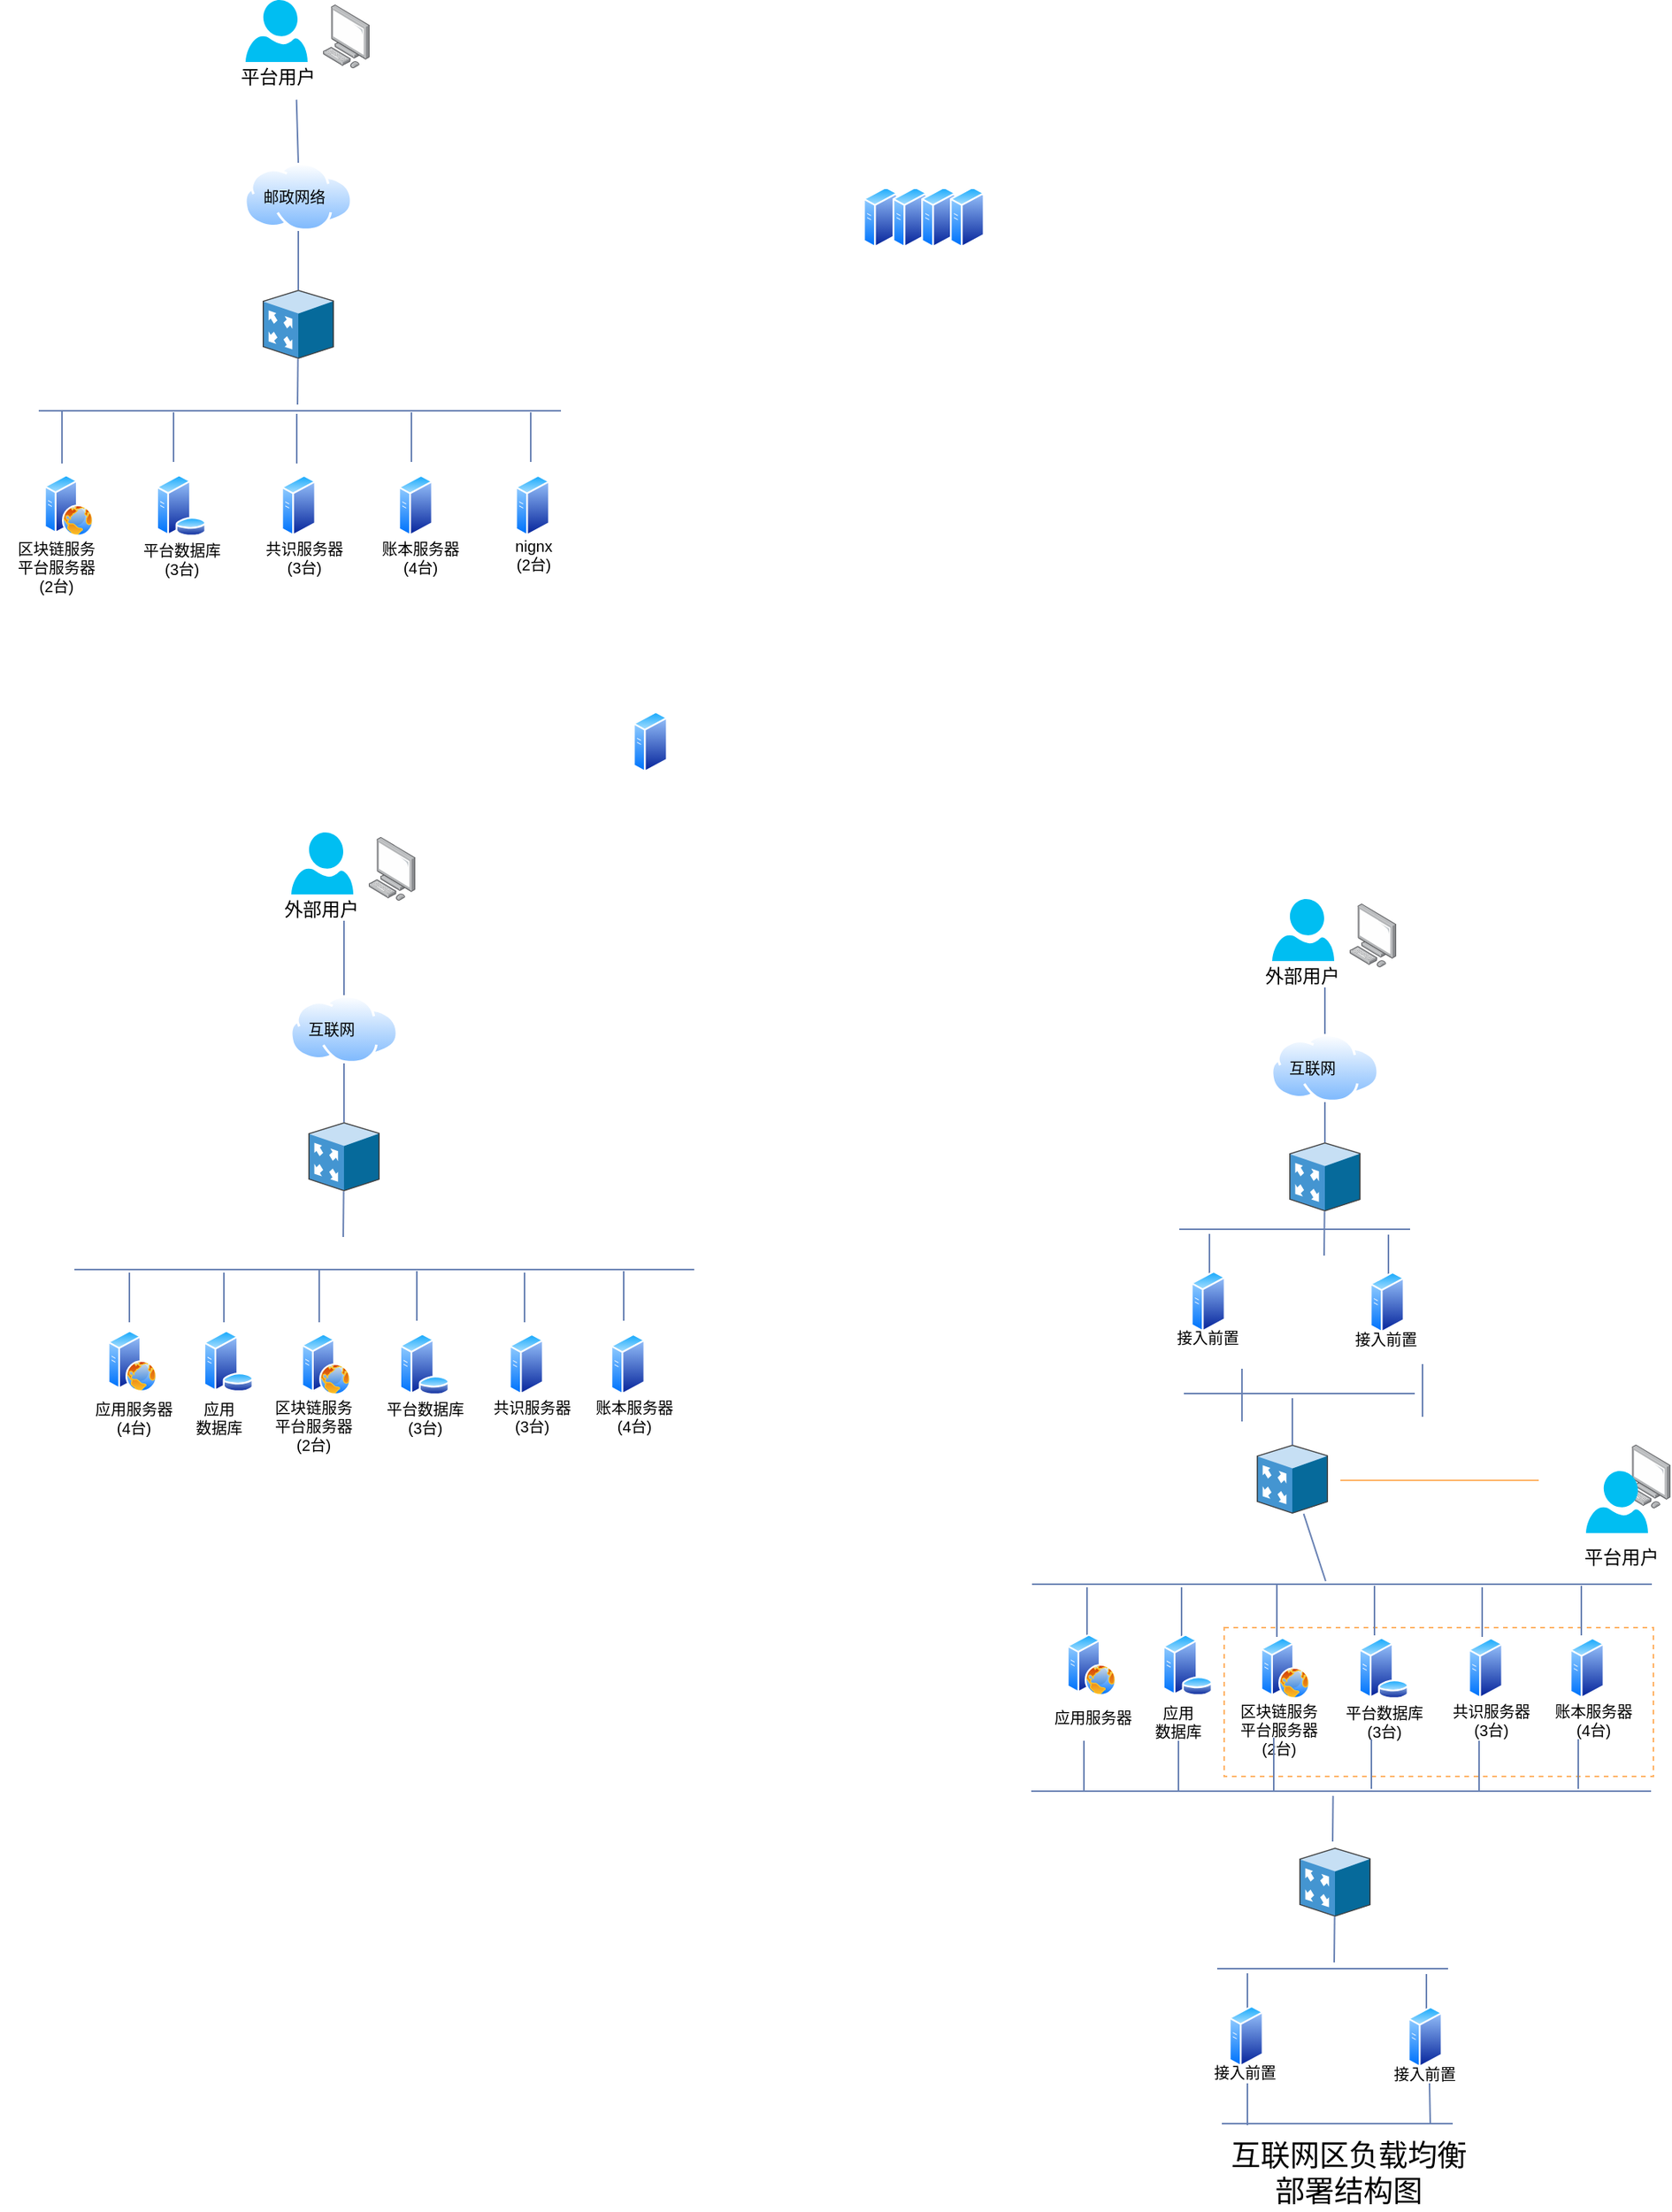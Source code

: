 <mxfile version="11.3.0" type="github" pages="1"><diagram id="IZBP0mqrMQUnNwASLiVP" name="Page-1"><mxGraphModel dx="1331" dy="839" grid="0" gridSize="10" guides="1" tooltips="1" connect="1" arrows="1" fold="1" page="1" pageScale="1" pageWidth="3300" pageHeight="4681" math="0" shadow="0"><root><mxCell id="0"/><mxCell id="1" parent="0"/><mxCell id="fcVF6qdcsWGndgXev6tU-170" value="" style="rounded=0;whiteSpace=wrap;html=1;fontSize=10;align=center;dashed=1;fillColor=none;strokeColor=#FFB366;" vertex="1" parent="1"><mxGeometry x="985" y="1192" width="277" height="96" as="geometry"/></mxCell><mxCell id="PbEsGSLYui9MZoXAhePl-2" value="" style="group" parent="1" vertex="1" connectable="0"><mxGeometry x="343.5" y="142" width="60" height="40" as="geometry"/></mxCell><mxCell id="PbEsGSLYui9MZoXAhePl-3" value="" style="verticalLabelPosition=bottom;html=1;verticalAlign=top;align=center;strokeColor=none;fillColor=#00BEF2;shape=mxgraph.azure.user;" parent="PbEsGSLYui9MZoXAhePl-2" vertex="1"><mxGeometry x="10" width="40" height="40" as="geometry"/></mxCell><mxCell id="PbEsGSLYui9MZoXAhePl-4" value="平台用户" style="text;html=1;resizable=0;points=[];autosize=1;align=center;verticalAlign=top;spacingTop=-4;fontSize=12;" parent="PbEsGSLYui9MZoXAhePl-2" vertex="1"><mxGeometry y="40" width="60" height="20" as="geometry"/></mxCell><mxCell id="PbEsGSLYui9MZoXAhePl-5" value="" style="points=[];aspect=fixed;html=1;align=center;shadow=0;dashed=0;image;image=img/lib/allied_telesis/computer_and_terminals/Personal_Computer.svg;strokeColor=#6881B3;fillColor=#99CCFF;fontSize=12;" parent="1" vertex="1"><mxGeometry x="403.5" y="145" width="30" height="41" as="geometry"/></mxCell><mxCell id="PbEsGSLYui9MZoXAhePl-8" value="" style="group" parent="1" vertex="1" connectable="0"><mxGeometry x="352" y="247" width="71" height="44" as="geometry"/></mxCell><mxCell id="PbEsGSLYui9MZoXAhePl-6" value="" style="aspect=fixed;perimeter=ellipsePerimeter;html=1;align=center;shadow=0;dashed=0;spacingTop=3;image;image=img/lib/active_directory/internet_cloud.svg;strokeColor=#6881B3;strokeWidth=1;fillColor=#99CCFF;fontSize=10;" parent="PbEsGSLYui9MZoXAhePl-8" vertex="1"><mxGeometry width="71" height="44" as="geometry"/></mxCell><mxCell id="PbEsGSLYui9MZoXAhePl-7" value="邮政网络" style="text;html=1;resizable=0;points=[];autosize=1;align=left;verticalAlign=top;spacingTop=-4;fontSize=10;" parent="PbEsGSLYui9MZoXAhePl-8" vertex="1"><mxGeometry x="10.5" y="14" width="50" height="12" as="geometry"/></mxCell><mxCell id="PbEsGSLYui9MZoXAhePl-9" value="" style="endArrow=none;html=1;strokeColor=#6881B3;strokeWidth=1;fontSize=10;entryX=0.714;entryY=1.215;entryDx=0;entryDy=0;entryPerimeter=0;exitX=0.5;exitY=0;exitDx=0;exitDy=0;" parent="1" source="PbEsGSLYui9MZoXAhePl-6" target="PbEsGSLYui9MZoXAhePl-4" edge="1"><mxGeometry width="50" height="50" relative="1" as="geometry"><mxPoint x="285" y="272" as="sourcePoint"/><mxPoint x="335" y="222" as="targetPoint"/></mxGeometry></mxCell><mxCell id="fcVF6qdcsWGndgXev6tU-1" value="" style="shadow=0;dashed=0;html=1;labelPosition=center;verticalLabelPosition=bottom;verticalAlign=top;align=center;outlineConnect=0;shape=mxgraph.veeam.3d.proxy_appliance;direction=east;" vertex="1" parent="1"><mxGeometry x="364.5" y="329" width="46" height="44.562" as="geometry"/></mxCell><mxCell id="fcVF6qdcsWGndgXev6tU-2" value="" style="endArrow=none;html=1;strokeColor=#6881B3;entryX=0.5;entryY=1;entryDx=0;entryDy=0;" edge="1" parent="1" source="fcVF6qdcsWGndgXev6tU-1" target="PbEsGSLYui9MZoXAhePl-6"><mxGeometry width="50" height="50" relative="1" as="geometry"><mxPoint x="239" y="404" as="sourcePoint"/><mxPoint x="289" y="354" as="targetPoint"/></mxGeometry></mxCell><mxCell id="fcVF6qdcsWGndgXev6tU-3" value="" style="endArrow=none;html=1;strokeColor=#6881B3;" edge="1" parent="1" target="fcVF6qdcsWGndgXev6tU-1"><mxGeometry width="50" height="50" relative="1" as="geometry"><mxPoint x="387" y="403" as="sourcePoint"/><mxPoint x="422" y="504" as="targetPoint"/></mxGeometry></mxCell><mxCell id="fcVF6qdcsWGndgXev6tU-4" value="" style="endArrow=none;html=1;strokeColor=#6881B3;" edge="1" parent="1"><mxGeometry width="50" height="50" relative="1" as="geometry"><mxPoint x="220" y="407" as="sourcePoint"/><mxPoint x="557" y="407" as="targetPoint"/></mxGeometry></mxCell><mxCell id="fcVF6qdcsWGndgXev6tU-8" value="区块链服务&lt;br style=&quot;font-size: 10px;&quot;&gt;平台服务器&lt;br style=&quot;font-size: 10px;&quot;&gt;(2台)" style="text;html=1;resizable=0;points=[];autosize=1;align=center;verticalAlign=top;spacingTop=-4;fontSize=10;" vertex="1" parent="1"><mxGeometry x="195.5" y="488" width="70" height="30" as="geometry"/></mxCell><mxCell id="fcVF6qdcsWGndgXev6tU-9" value="" style="aspect=fixed;perimeter=ellipsePerimeter;html=1;align=center;shadow=0;dashed=0;spacingTop=3;image;image=img/lib/active_directory/database_server.svg;strokeColor=#6881B3;strokeWidth=1;fillColor=#99CCFF;fontSize=8;" vertex="1" parent="1"><mxGeometry x="295.5" y="448" width="32.8" height="40" as="geometry"/></mxCell><mxCell id="fcVF6qdcsWGndgXev6tU-11" value="平台数据库&lt;br style=&quot;font-size: 10px;&quot;&gt;(3台)" style="text;html=1;resizable=0;points=[];autosize=1;align=center;verticalAlign=top;spacingTop=-4;fontSize=10;" vertex="1" parent="1"><mxGeometry x="281.5" y="489" width="60" height="20" as="geometry"/></mxCell><mxCell id="fcVF6qdcsWGndgXev6tU-17" value="" style="endArrow=none;html=1;strokeColor=#6881B3;" edge="1" parent="1"><mxGeometry width="50" height="50" relative="1" as="geometry"><mxPoint x="235" y="441" as="sourcePoint"/><mxPoint x="235" y="407" as="targetPoint"/></mxGeometry></mxCell><mxCell id="fcVF6qdcsWGndgXev6tU-18" value="" style="endArrow=none;html=1;strokeColor=#6881B3;" edge="1" parent="1"><mxGeometry width="50" height="50" relative="1" as="geometry"><mxPoint x="307" y="440" as="sourcePoint"/><mxPoint x="307" y="408" as="targetPoint"/></mxGeometry></mxCell><mxCell id="fcVF6qdcsWGndgXev6tU-28" value="共识服务器&lt;br style=&quot;font-size: 10px;&quot;&gt;(3台)" style="text;html=1;resizable=0;points=[];autosize=1;align=center;verticalAlign=top;spacingTop=-4;fontSize=10;" vertex="1" parent="1"><mxGeometry x="361" y="488" width="60" height="20" as="geometry"/></mxCell><mxCell id="fcVF6qdcsWGndgXev6tU-29" value="" style="aspect=fixed;perimeter=ellipsePerimeter;html=1;align=center;shadow=0;dashed=0;spacingTop=3;image;image=img/lib/active_directory/generic_server.svg;strokeColor=#6881B3;strokeWidth=1;fillColor=#99CCFF;fontSize=8;" vertex="1" parent="1"><mxGeometry x="376.5" y="448" width="22.4" height="40" as="geometry"/></mxCell><mxCell id="fcVF6qdcsWGndgXev6tU-30" value="" style="aspect=fixed;perimeter=ellipsePerimeter;html=1;align=center;shadow=0;dashed=0;spacingTop=3;image;image=img/lib/active_directory/generic_server.svg;strokeColor=#6881B3;strokeWidth=1;fillColor=#99CCFF;fontSize=8;" vertex="1" parent="1"><mxGeometry x="452" y="448" width="22.4" height="40" as="geometry"/></mxCell><mxCell id="fcVF6qdcsWGndgXev6tU-31" value="" style="aspect=fixed;perimeter=ellipsePerimeter;html=1;align=center;shadow=0;dashed=0;spacingTop=3;image;image=img/lib/active_directory/generic_server.svg;strokeColor=#6881B3;strokeWidth=1;fillColor=#99CCFF;fontSize=8;" vertex="1" parent="1"><mxGeometry x="527.5" y="448" width="22.4" height="40" as="geometry"/></mxCell><mxCell id="fcVF6qdcsWGndgXev6tU-32" value="" style="group" vertex="1" connectable="0" parent="1"><mxGeometry x="752" y="262" width="78.4" height="40" as="geometry"/></mxCell><mxCell id="fcVF6qdcsWGndgXev6tU-33" value="" style="aspect=fixed;perimeter=ellipsePerimeter;html=1;align=center;shadow=0;dashed=0;spacingTop=3;image;image=img/lib/active_directory/generic_server.svg;strokeColor=#6881B3;strokeWidth=1;fillColor=#99CCFF;fontSize=8;" vertex="1" parent="fcVF6qdcsWGndgXev6tU-32"><mxGeometry width="22.4" height="40" as="geometry"/></mxCell><mxCell id="fcVF6qdcsWGndgXev6tU-34" value="" style="aspect=fixed;perimeter=ellipsePerimeter;html=1;align=center;shadow=0;dashed=0;spacingTop=3;image;image=img/lib/active_directory/generic_server.svg;strokeColor=#6881B3;strokeWidth=1;fillColor=#99CCFF;fontSize=8;" vertex="1" parent="fcVF6qdcsWGndgXev6tU-32"><mxGeometry x="19" width="22.4" height="40" as="geometry"/></mxCell><mxCell id="fcVF6qdcsWGndgXev6tU-35" value="" style="aspect=fixed;perimeter=ellipsePerimeter;html=1;align=center;shadow=0;dashed=0;spacingTop=3;image;image=img/lib/active_directory/generic_server.svg;strokeColor=#6881B3;strokeWidth=1;fillColor=#99CCFF;fontSize=8;" vertex="1" parent="fcVF6qdcsWGndgXev6tU-32"><mxGeometry x="37.5" width="22.4" height="40" as="geometry"/></mxCell><mxCell id="fcVF6qdcsWGndgXev6tU-36" value="" style="aspect=fixed;perimeter=ellipsePerimeter;html=1;align=center;shadow=0;dashed=0;spacingTop=3;image;image=img/lib/active_directory/generic_server.svg;strokeColor=#6881B3;strokeWidth=1;fillColor=#99CCFF;fontSize=8;" vertex="1" parent="fcVF6qdcsWGndgXev6tU-32"><mxGeometry x="56" width="22.4" height="40" as="geometry"/></mxCell><mxCell id="fcVF6qdcsWGndgXev6tU-37" value="账本服务器&lt;br style=&quot;font-size: 10px;&quot;&gt;(4台)" style="text;html=1;resizable=0;points=[];autosize=1;align=center;verticalAlign=top;spacingTop=-4;fontSize=10;" vertex="1" parent="1"><mxGeometry x="436" y="488" width="60" height="20" as="geometry"/></mxCell><mxCell id="fcVF6qdcsWGndgXev6tU-41" value="nignx&lt;br style=&quot;font-size: 10px;&quot;&gt;(2台)" style="text;html=1;resizable=0;points=[];autosize=1;align=center;verticalAlign=top;spacingTop=-4;fontSize=10;" vertex="1" parent="1"><mxGeometry x="523.5" y="486" width="30" height="20" as="geometry"/></mxCell><mxCell id="fcVF6qdcsWGndgXev6tU-42" value="" style="endArrow=none;html=1;strokeColor=#6881B3;" edge="1" parent="1"><mxGeometry width="50" height="50" relative="1" as="geometry"><mxPoint x="386.5" y="441" as="sourcePoint"/><mxPoint x="386.5" y="409" as="targetPoint"/></mxGeometry></mxCell><mxCell id="fcVF6qdcsWGndgXev6tU-14" value="" style="aspect=fixed;perimeter=ellipsePerimeter;html=1;align=center;shadow=0;dashed=0;spacingTop=3;image;image=img/lib/active_directory/database_server.svg;strokeColor=#6881B3;strokeWidth=1;fillColor=#99CCFF;fontSize=8;" vertex="1" parent="1"><mxGeometry x="295.5" y="448" width="32.8" height="40" as="geometry"/></mxCell><mxCell id="fcVF6qdcsWGndgXev6tU-6" value="" style="aspect=fixed;perimeter=ellipsePerimeter;html=1;align=center;shadow=0;dashed=0;spacingTop=3;image;image=img/lib/active_directory/web_server.svg;strokeColor=#6881B3;strokeWidth=1;fillColor=#99CCFF;fontSize=12;" vertex="1" parent="1"><mxGeometry x="223.5" y="448" width="32" height="40" as="geometry"/></mxCell><mxCell id="fcVF6qdcsWGndgXev6tU-45" value="" style="endArrow=none;html=1;strokeColor=#6881B3;" edge="1" parent="1"><mxGeometry width="50" height="50" relative="1" as="geometry"><mxPoint x="460.5" y="440" as="sourcePoint"/><mxPoint x="460.5" y="408" as="targetPoint"/></mxGeometry></mxCell><mxCell id="fcVF6qdcsWGndgXev6tU-47" value="" style="endArrow=none;html=1;strokeColor=#6881B3;" edge="1" parent="1"><mxGeometry width="50" height="50" relative="1" as="geometry"><mxPoint x="537.5" y="440" as="sourcePoint"/><mxPoint x="537.5" y="408" as="targetPoint"/></mxGeometry></mxCell><mxCell id="fcVF6qdcsWGndgXev6tU-48" value="" style="group" vertex="1" connectable="0" parent="1"><mxGeometry x="373" y="679" width="60" height="54" as="geometry"/></mxCell><mxCell id="fcVF6qdcsWGndgXev6tU-49" value="" style="verticalLabelPosition=bottom;html=1;verticalAlign=top;align=center;strokeColor=none;fillColor=#00BEF2;shape=mxgraph.azure.user;" vertex="1" parent="fcVF6qdcsWGndgXev6tU-48"><mxGeometry x="10" width="40" height="40" as="geometry"/></mxCell><mxCell id="fcVF6qdcsWGndgXev6tU-50" value="外部用户" style="text;html=1;resizable=0;points=[];autosize=1;align=center;verticalAlign=top;spacingTop=-4;fontSize=12;" vertex="1" parent="fcVF6qdcsWGndgXev6tU-48"><mxGeometry y="40" width="58" height="14" as="geometry"/></mxCell><mxCell id="fcVF6qdcsWGndgXev6tU-51" value="" style="points=[];aspect=fixed;html=1;align=center;shadow=0;dashed=0;image;image=img/lib/allied_telesis/computer_and_terminals/Personal_Computer.svg;strokeColor=#6881B3;fillColor=#99CCFF;fontSize=12;" vertex="1" parent="1"><mxGeometry x="433" y="682" width="30" height="41" as="geometry"/></mxCell><mxCell id="fcVF6qdcsWGndgXev6tU-52" value="" style="group" vertex="1" connectable="0" parent="1"><mxGeometry x="381.5" y="784" width="71" height="44" as="geometry"/></mxCell><mxCell id="fcVF6qdcsWGndgXev6tU-53" value="" style="aspect=fixed;perimeter=ellipsePerimeter;html=1;align=center;shadow=0;dashed=0;spacingTop=3;image;image=img/lib/active_directory/internet_cloud.svg;strokeColor=#6881B3;strokeWidth=1;fillColor=#99CCFF;fontSize=10;" vertex="1" parent="fcVF6qdcsWGndgXev6tU-52"><mxGeometry width="71" height="44" as="geometry"/></mxCell><mxCell id="fcVF6qdcsWGndgXev6tU-54" value="互联网" style="text;html=1;resizable=0;points=[];autosize=1;align=left;verticalAlign=top;spacingTop=-4;fontSize=10;" vertex="1" parent="fcVF6qdcsWGndgXev6tU-52"><mxGeometry x="10.5" y="14" width="46" height="12" as="geometry"/></mxCell><mxCell id="fcVF6qdcsWGndgXev6tU-55" value="" style="endArrow=none;html=1;strokeColor=#6881B3;strokeWidth=1;fontSize=10;exitX=0.5;exitY=0;exitDx=0;exitDy=0;" edge="1" source="fcVF6qdcsWGndgXev6tU-53" parent="1"><mxGeometry width="50" height="50" relative="1" as="geometry"><mxPoint x="314.5" y="809" as="sourcePoint"/><mxPoint x="417" y="736" as="targetPoint"/></mxGeometry></mxCell><mxCell id="fcVF6qdcsWGndgXev6tU-56" value="" style="shadow=0;dashed=0;html=1;labelPosition=center;verticalLabelPosition=bottom;verticalAlign=top;align=center;outlineConnect=0;shape=mxgraph.veeam.3d.proxy_appliance;direction=east;" vertex="1" parent="1"><mxGeometry x="394" y="866" width="46" height="44.562" as="geometry"/></mxCell><mxCell id="fcVF6qdcsWGndgXev6tU-57" value="" style="endArrow=none;html=1;strokeColor=#6881B3;entryX=0.5;entryY=1;entryDx=0;entryDy=0;" edge="1" source="fcVF6qdcsWGndgXev6tU-56" target="fcVF6qdcsWGndgXev6tU-53" parent="1"><mxGeometry width="50" height="50" relative="1" as="geometry"><mxPoint x="268.5" y="941" as="sourcePoint"/><mxPoint x="318.5" y="891" as="targetPoint"/></mxGeometry></mxCell><mxCell id="fcVF6qdcsWGndgXev6tU-58" value="" style="endArrow=none;html=1;strokeColor=#6881B3;" edge="1" target="fcVF6qdcsWGndgXev6tU-56" parent="1"><mxGeometry width="50" height="50" relative="1" as="geometry"><mxPoint x="416.5" y="940" as="sourcePoint"/><mxPoint x="451.5" y="1041" as="targetPoint"/></mxGeometry></mxCell><mxCell id="fcVF6qdcsWGndgXev6tU-59" value="" style="endArrow=none;html=1;strokeColor=#6881B3;" edge="1" parent="1"><mxGeometry width="50" height="50" relative="1" as="geometry"><mxPoint x="243" y="961" as="sourcePoint"/><mxPoint x="643" y="961" as="targetPoint"/></mxGeometry></mxCell><mxCell id="fcVF6qdcsWGndgXev6tU-60" value="区块链服务&lt;br style=&quot;font-size: 10px;&quot;&gt;平台服务器&lt;br style=&quot;font-size: 10px;&quot;&gt;(2台)" style="text;html=1;resizable=0;points=[];autosize=1;align=center;verticalAlign=top;spacingTop=-4;fontSize=10;" vertex="1" parent="1"><mxGeometry x="361.5" y="1042" width="70" height="30" as="geometry"/></mxCell><mxCell id="fcVF6qdcsWGndgXev6tU-61" value="" style="aspect=fixed;perimeter=ellipsePerimeter;html=1;align=center;shadow=0;dashed=0;spacingTop=3;image;image=img/lib/active_directory/database_server.svg;strokeColor=#6881B3;strokeWidth=1;fillColor=#99CCFF;fontSize=8;" vertex="1" parent="1"><mxGeometry x="452.5" y="1002" width="32.8" height="40" as="geometry"/></mxCell><mxCell id="fcVF6qdcsWGndgXev6tU-62" value="平台数据库&lt;br style=&quot;font-size: 10px;&quot;&gt;(3台)" style="text;html=1;resizable=0;points=[];autosize=1;align=center;verticalAlign=top;spacingTop=-4;fontSize=10;" vertex="1" parent="1"><mxGeometry x="438.5" y="1043" width="60" height="20" as="geometry"/></mxCell><mxCell id="fcVF6qdcsWGndgXev6tU-63" value="" style="endArrow=none;html=1;strokeColor=#6881B3;" edge="1" parent="1"><mxGeometry width="50" height="50" relative="1" as="geometry"><mxPoint x="401" y="995" as="sourcePoint"/><mxPoint x="401" y="961" as="targetPoint"/></mxGeometry></mxCell><mxCell id="fcVF6qdcsWGndgXev6tU-64" value="" style="endArrow=none;html=1;strokeColor=#6881B3;" edge="1" parent="1"><mxGeometry width="50" height="50" relative="1" as="geometry"><mxPoint x="464" y="994" as="sourcePoint"/><mxPoint x="464" y="962" as="targetPoint"/></mxGeometry></mxCell><mxCell id="fcVF6qdcsWGndgXev6tU-65" value="共识服务器&lt;br style=&quot;font-size: 10px;&quot;&gt;(3台)" style="text;html=1;resizable=0;points=[];autosize=1;align=center;verticalAlign=top;spacingTop=-4;fontSize=10;" vertex="1" parent="1"><mxGeometry x="508" y="1042" width="60" height="20" as="geometry"/></mxCell><mxCell id="fcVF6qdcsWGndgXev6tU-66" value="" style="aspect=fixed;perimeter=ellipsePerimeter;html=1;align=center;shadow=0;dashed=0;spacingTop=3;image;image=img/lib/active_directory/generic_server.svg;strokeColor=#6881B3;strokeWidth=1;fillColor=#99CCFF;fontSize=8;" vertex="1" parent="1"><mxGeometry x="523.5" y="1002" width="22.4" height="40" as="geometry"/></mxCell><mxCell id="fcVF6qdcsWGndgXev6tU-67" value="" style="aspect=fixed;perimeter=ellipsePerimeter;html=1;align=center;shadow=0;dashed=0;spacingTop=3;image;image=img/lib/active_directory/generic_server.svg;strokeColor=#6881B3;strokeWidth=1;fillColor=#99CCFF;fontSize=8;" vertex="1" parent="1"><mxGeometry x="589" y="1002" width="22.4" height="40" as="geometry"/></mxCell><mxCell id="fcVF6qdcsWGndgXev6tU-69" value="账本服务器&lt;br style=&quot;font-size: 10px;&quot;&gt;(4台)" style="text;html=1;resizable=0;points=[];autosize=1;align=center;verticalAlign=top;spacingTop=-4;fontSize=10;" vertex="1" parent="1"><mxGeometry x="574" y="1042" width="60" height="20" as="geometry"/></mxCell><mxCell id="fcVF6qdcsWGndgXev6tU-71" value="" style="endArrow=none;html=1;strokeColor=#6881B3;" edge="1" parent="1"><mxGeometry width="50" height="50" relative="1" as="geometry"><mxPoint x="533.5" y="995" as="sourcePoint"/><mxPoint x="533.5" y="963" as="targetPoint"/></mxGeometry></mxCell><mxCell id="fcVF6qdcsWGndgXev6tU-72" value="" style="aspect=fixed;perimeter=ellipsePerimeter;html=1;align=center;shadow=0;dashed=0;spacingTop=3;image;image=img/lib/active_directory/database_server.svg;strokeColor=#6881B3;strokeWidth=1;fillColor=#99CCFF;fontSize=8;" vertex="1" parent="1"><mxGeometry x="452.5" y="1002" width="32.8" height="40" as="geometry"/></mxCell><mxCell id="fcVF6qdcsWGndgXev6tU-73" value="" style="aspect=fixed;perimeter=ellipsePerimeter;html=1;align=center;shadow=0;dashed=0;spacingTop=3;image;image=img/lib/active_directory/web_server.svg;strokeColor=#6881B3;strokeWidth=1;fillColor=#99CCFF;fontSize=12;" vertex="1" parent="1"><mxGeometry x="389.5" y="1002" width="32" height="40" as="geometry"/></mxCell><mxCell id="fcVF6qdcsWGndgXev6tU-74" value="" style="endArrow=none;html=1;strokeColor=#6881B3;" edge="1" parent="1"><mxGeometry width="50" height="50" relative="1" as="geometry"><mxPoint x="597.5" y="994" as="sourcePoint"/><mxPoint x="597.5" y="962" as="targetPoint"/></mxGeometry></mxCell><mxCell id="fcVF6qdcsWGndgXev6tU-39" value="" style="aspect=fixed;perimeter=ellipsePerimeter;html=1;align=center;shadow=0;dashed=0;spacingTop=3;image;image=img/lib/active_directory/generic_server.svg;strokeColor=#6881B3;strokeWidth=1;fillColor=#99CCFF;fontSize=8;" vertex="1" parent="1"><mxGeometry x="603.5" y="600.5" width="22.4" height="40" as="geometry"/></mxCell><mxCell id="fcVF6qdcsWGndgXev6tU-92" value="应用服务器&lt;br style=&quot;font-size: 10px&quot;&gt;(4台)" style="text;html=1;resizable=0;points=[];autosize=1;align=center;verticalAlign=top;spacingTop=-4;fontSize=10;" vertex="1" parent="1"><mxGeometry x="245.5" y="1043" width="70" height="24" as="geometry"/></mxCell><mxCell id="fcVF6qdcsWGndgXev6tU-93" value="应用&lt;br&gt;数据库" style="text;html=1;resizable=0;points=[];autosize=1;align=center;verticalAlign=top;spacingTop=-4;fontSize=10;" vertex="1" parent="1"><mxGeometry x="313" y="1043" width="46" height="24" as="geometry"/></mxCell><mxCell id="fcVF6qdcsWGndgXev6tU-94" value="" style="endArrow=none;html=1;strokeColor=#6881B3;" edge="1" parent="1"><mxGeometry width="50" height="50" relative="1" as="geometry"><mxPoint x="278.5" y="995.0" as="sourcePoint"/><mxPoint x="278.5" y="963" as="targetPoint"/></mxGeometry></mxCell><mxCell id="fcVF6qdcsWGndgXev6tU-95" value="" style="endArrow=none;html=1;strokeColor=#6881B3;" edge="1" parent="1"><mxGeometry width="50" height="50" relative="1" as="geometry"><mxPoint x="339.5" y="995.0" as="sourcePoint"/><mxPoint x="339.5" y="963" as="targetPoint"/></mxGeometry></mxCell><mxCell id="fcVF6qdcsWGndgXev6tU-96" value="" style="aspect=fixed;perimeter=ellipsePerimeter;html=1;align=center;shadow=0;dashed=0;spacingTop=3;image;image=img/lib/active_directory/web_server.svg;strokeColor=#6881B3;strokeWidth=1;fillColor=#99CCFF;fontSize=12;" vertex="1" parent="1"><mxGeometry x="264.5" y="1000" width="32" height="40" as="geometry"/></mxCell><mxCell id="fcVF6qdcsWGndgXev6tU-97" value="" style="aspect=fixed;perimeter=ellipsePerimeter;html=1;align=center;shadow=0;dashed=0;spacingTop=3;image;image=img/lib/active_directory/database_server.svg;strokeColor=#6881B3;strokeWidth=1;fillColor=#99CCFF;fontSize=8;" vertex="1" parent="1"><mxGeometry x="326" y="1000" width="32.8" height="40" as="geometry"/></mxCell><mxCell id="fcVF6qdcsWGndgXev6tU-98" value="" style="group" vertex="1" connectable="0" parent="1"><mxGeometry x="1006" y="722" width="60" height="54" as="geometry"/></mxCell><mxCell id="fcVF6qdcsWGndgXev6tU-99" value="" style="verticalLabelPosition=bottom;html=1;verticalAlign=top;align=center;strokeColor=none;fillColor=#00BEF2;shape=mxgraph.azure.user;" vertex="1" parent="fcVF6qdcsWGndgXev6tU-98"><mxGeometry x="10" width="40" height="40" as="geometry"/></mxCell><mxCell id="fcVF6qdcsWGndgXev6tU-100" value="外部用户" style="text;html=1;resizable=0;points=[];autosize=1;align=center;verticalAlign=top;spacingTop=-4;fontSize=12;" vertex="1" parent="fcVF6qdcsWGndgXev6tU-98"><mxGeometry y="40" width="58" height="14" as="geometry"/></mxCell><mxCell id="fcVF6qdcsWGndgXev6tU-101" value="" style="points=[];aspect=fixed;html=1;align=center;shadow=0;dashed=0;image;image=img/lib/allied_telesis/computer_and_terminals/Personal_Computer.svg;strokeColor=#6881B3;fillColor=#99CCFF;fontSize=12;" vertex="1" parent="1"><mxGeometry x="1066" y="725" width="30" height="41" as="geometry"/></mxCell><mxCell id="fcVF6qdcsWGndgXev6tU-102" value="" style="group" vertex="1" connectable="0" parent="1"><mxGeometry x="1014.5" y="809" width="71" height="44" as="geometry"/></mxCell><mxCell id="fcVF6qdcsWGndgXev6tU-103" value="" style="aspect=fixed;perimeter=ellipsePerimeter;html=1;align=center;shadow=0;dashed=0;spacingTop=3;image;image=img/lib/active_directory/internet_cloud.svg;strokeColor=#6881B3;strokeWidth=1;fillColor=#99CCFF;fontSize=10;" vertex="1" parent="fcVF6qdcsWGndgXev6tU-102"><mxGeometry width="71" height="44" as="geometry"/></mxCell><mxCell id="fcVF6qdcsWGndgXev6tU-104" value="互联网" style="text;html=1;resizable=0;points=[];autosize=1;align=left;verticalAlign=top;spacingTop=-4;fontSize=10;" vertex="1" parent="fcVF6qdcsWGndgXev6tU-102"><mxGeometry x="10.5" y="14" width="46" height="12" as="geometry"/></mxCell><mxCell id="fcVF6qdcsWGndgXev6tU-105" value="" style="endArrow=none;html=1;strokeColor=#6881B3;strokeWidth=1;fontSize=10;exitX=0.5;exitY=0;exitDx=0;exitDy=0;" edge="1" parent="1" source="fcVF6qdcsWGndgXev6tU-103"><mxGeometry width="50" height="50" relative="1" as="geometry"><mxPoint x="947.5" y="852" as="sourcePoint"/><mxPoint x="1050" y="779.0" as="targetPoint"/></mxGeometry></mxCell><mxCell id="fcVF6qdcsWGndgXev6tU-106" value="" style="shadow=0;dashed=0;html=1;labelPosition=center;verticalLabelPosition=bottom;verticalAlign=top;align=center;outlineConnect=0;shape=mxgraph.veeam.3d.proxy_appliance;direction=east;" vertex="1" parent="1"><mxGeometry x="1027" y="879" width="46" height="44.562" as="geometry"/></mxCell><mxCell id="fcVF6qdcsWGndgXev6tU-107" value="" style="endArrow=none;html=1;strokeColor=#6881B3;entryX=0.5;entryY=1;entryDx=0;entryDy=0;" edge="1" parent="1" source="fcVF6qdcsWGndgXev6tU-106" target="fcVF6qdcsWGndgXev6tU-103"><mxGeometry width="50" height="50" relative="1" as="geometry"><mxPoint x="901.5" y="966" as="sourcePoint"/><mxPoint x="951.5" y="916" as="targetPoint"/></mxGeometry></mxCell><mxCell id="fcVF6qdcsWGndgXev6tU-108" value="" style="endArrow=none;html=1;strokeColor=#6881B3;" edge="1" parent="1" target="fcVF6qdcsWGndgXev6tU-106"><mxGeometry width="50" height="50" relative="1" as="geometry"><mxPoint x="1049.5" y="952" as="sourcePoint"/><mxPoint x="1084.5" y="1053" as="targetPoint"/></mxGeometry></mxCell><mxCell id="fcVF6qdcsWGndgXev6tU-109" value="" style="endArrow=none;html=1;strokeColor=#6881B3;" edge="1" parent="1"><mxGeometry width="50" height="50" relative="1" as="geometry"><mxPoint x="861" y="1164.0" as="sourcePoint"/><mxPoint x="1261.0" y="1164.0" as="targetPoint"/></mxGeometry></mxCell><mxCell id="fcVF6qdcsWGndgXev6tU-110" value="区块链服务&lt;br style=&quot;font-size: 10px;&quot;&gt;平台服务器&lt;br style=&quot;font-size: 10px;&quot;&gt;(2台)" style="text;html=1;resizable=0;points=[];autosize=1;align=center;verticalAlign=top;spacingTop=-4;fontSize=10;" vertex="1" parent="1"><mxGeometry x="984.5" y="1238" width="70" height="30" as="geometry"/></mxCell><mxCell id="fcVF6qdcsWGndgXev6tU-111" value="" style="aspect=fixed;perimeter=ellipsePerimeter;html=1;align=center;shadow=0;dashed=0;spacingTop=3;image;image=img/lib/active_directory/database_server.svg;strokeColor=#6881B3;strokeWidth=1;fillColor=#99CCFF;fontSize=8;" vertex="1" parent="1"><mxGeometry x="1071.5" y="1198" width="32.8" height="40" as="geometry"/></mxCell><mxCell id="fcVF6qdcsWGndgXev6tU-112" value="平台数据库&lt;br style=&quot;font-size: 10px;&quot;&gt;(3台)" style="text;html=1;resizable=0;points=[];autosize=1;align=center;verticalAlign=top;spacingTop=-4;fontSize=10;" vertex="1" parent="1"><mxGeometry x="1057.5" y="1239" width="60" height="20" as="geometry"/></mxCell><mxCell id="fcVF6qdcsWGndgXev6tU-113" value="" style="endArrow=none;html=1;strokeColor=#6881B3;" edge="1" parent="1"><mxGeometry width="50" height="50" relative="1" as="geometry"><mxPoint x="1019" y="1198.0" as="sourcePoint"/><mxPoint x="1019" y="1164.0" as="targetPoint"/></mxGeometry></mxCell><mxCell id="fcVF6qdcsWGndgXev6tU-114" value="" style="endArrow=none;html=1;strokeColor=#6881B3;" edge="1" parent="1"><mxGeometry width="50" height="50" relative="1" as="geometry"><mxPoint x="1082.0" y="1197" as="sourcePoint"/><mxPoint x="1082.0" y="1165" as="targetPoint"/></mxGeometry></mxCell><mxCell id="fcVF6qdcsWGndgXev6tU-115" value="共识服务器&lt;br style=&quot;font-size: 10px;&quot;&gt;(3台)" style="text;html=1;resizable=0;points=[];autosize=1;align=center;verticalAlign=top;spacingTop=-4;fontSize=10;" vertex="1" parent="1"><mxGeometry x="1127" y="1238" width="60" height="20" as="geometry"/></mxCell><mxCell id="fcVF6qdcsWGndgXev6tU-116" value="" style="aspect=fixed;perimeter=ellipsePerimeter;html=1;align=center;shadow=0;dashed=0;spacingTop=3;image;image=img/lib/active_directory/generic_server.svg;strokeColor=#6881B3;strokeWidth=1;fillColor=#99CCFF;fontSize=8;" vertex="1" parent="1"><mxGeometry x="1142.5" y="1198" width="22.4" height="40" as="geometry"/></mxCell><mxCell id="fcVF6qdcsWGndgXev6tU-117" value="" style="aspect=fixed;perimeter=ellipsePerimeter;html=1;align=center;shadow=0;dashed=0;spacingTop=3;image;image=img/lib/active_directory/generic_server.svg;strokeColor=#6881B3;strokeWidth=1;fillColor=#99CCFF;fontSize=8;" vertex="1" parent="1"><mxGeometry x="1208" y="1198" width="22.4" height="40" as="geometry"/></mxCell><mxCell id="fcVF6qdcsWGndgXev6tU-118" value="账本服务器&lt;br style=&quot;font-size: 10px;&quot;&gt;(4台)" style="text;html=1;resizable=0;points=[];autosize=1;align=center;verticalAlign=top;spacingTop=-4;fontSize=10;" vertex="1" parent="1"><mxGeometry x="1193" y="1238" width="60" height="20" as="geometry"/></mxCell><mxCell id="fcVF6qdcsWGndgXev6tU-119" value="" style="endArrow=none;html=1;strokeColor=#6881B3;" edge="1" parent="1"><mxGeometry width="50" height="50" relative="1" as="geometry"><mxPoint x="1151.5" y="1198.0" as="sourcePoint"/><mxPoint x="1151.5" y="1166" as="targetPoint"/></mxGeometry></mxCell><mxCell id="fcVF6qdcsWGndgXev6tU-120" value="" style="aspect=fixed;perimeter=ellipsePerimeter;html=1;align=center;shadow=0;dashed=0;spacingTop=3;image;image=img/lib/active_directory/database_server.svg;strokeColor=#6881B3;strokeWidth=1;fillColor=#99CCFF;fontSize=8;" vertex="1" parent="1"><mxGeometry x="1071.5" y="1198" width="32.8" height="40" as="geometry"/></mxCell><mxCell id="fcVF6qdcsWGndgXev6tU-121" value="" style="aspect=fixed;perimeter=ellipsePerimeter;html=1;align=center;shadow=0;dashed=0;spacingTop=3;image;image=img/lib/active_directory/web_server.svg;strokeColor=#6881B3;strokeWidth=1;fillColor=#99CCFF;fontSize=12;" vertex="1" parent="1"><mxGeometry x="1008.5" y="1198" width="32" height="40" as="geometry"/></mxCell><mxCell id="fcVF6qdcsWGndgXev6tU-122" value="" style="endArrow=none;html=1;strokeColor=#6881B3;" edge="1" parent="1"><mxGeometry width="50" height="50" relative="1" as="geometry"><mxPoint x="1215.5" y="1197" as="sourcePoint"/><mxPoint x="1215.5" y="1165" as="targetPoint"/></mxGeometry></mxCell><mxCell id="fcVF6qdcsWGndgXev6tU-123" value="" style="endArrow=none;html=1;strokeColor=#6881B3;fontSize=10;" edge="1" parent="1"><mxGeometry width="50" height="50" relative="1" as="geometry"><mxPoint x="956" y="935" as="sourcePoint"/><mxPoint x="1105.0" y="935" as="targetPoint"/></mxGeometry></mxCell><mxCell id="fcVF6qdcsWGndgXev6tU-124" value="" style="endArrow=none;html=1;strokeColor=#6881B3;" edge="1" parent="1"><mxGeometry width="50" height="50" relative="1" as="geometry"><mxPoint x="975.5" y="972.0" as="sourcePoint"/><mxPoint x="975.5" y="938" as="targetPoint"/></mxGeometry></mxCell><mxCell id="fcVF6qdcsWGndgXev6tU-125" value="" style="aspect=fixed;perimeter=ellipsePerimeter;html=1;align=center;shadow=0;dashed=0;spacingTop=3;image;image=img/lib/active_directory/generic_server.svg;strokeColor=#6881B3;strokeWidth=1;fillColor=#99CCFF;fontSize=8;" vertex="1" parent="1"><mxGeometry x="963.5" y="961.5" width="22.4" height="40" as="geometry"/></mxCell><mxCell id="fcVF6qdcsWGndgXev6tU-126" value="接入前置" style="text;html=1;resizable=0;points=[];autosize=1;align=center;verticalAlign=top;spacingTop=-4;fontSize=10;" vertex="1" parent="1"><mxGeometry x="944.5" y="997" width="58" height="12" as="geometry"/></mxCell><mxCell id="fcVF6qdcsWGndgXev6tU-127" value="" style="endArrow=none;html=1;strokeColor=#6881B3;" edge="1" parent="1"><mxGeometry width="50" height="50" relative="1" as="geometry"><mxPoint x="1091" y="972.5" as="sourcePoint"/><mxPoint x="1091" y="938.5" as="targetPoint"/></mxGeometry></mxCell><mxCell id="fcVF6qdcsWGndgXev6tU-128" value="" style="aspect=fixed;perimeter=ellipsePerimeter;html=1;align=center;shadow=0;dashed=0;spacingTop=3;image;image=img/lib/active_directory/generic_server.svg;strokeColor=#6881B3;strokeWidth=1;fillColor=#99CCFF;fontSize=8;" vertex="1" parent="1"><mxGeometry x="1079" y="962" width="22.4" height="40" as="geometry"/></mxCell><mxCell id="fcVF6qdcsWGndgXev6tU-129" value="接入前置" style="text;html=1;resizable=0;points=[];autosize=1;align=center;verticalAlign=top;spacingTop=-4;fontSize=10;" vertex="1" parent="1"><mxGeometry x="1060" y="997.5" width="58" height="12" as="geometry"/></mxCell><mxCell id="fcVF6qdcsWGndgXev6tU-130" value="" style="endArrow=none;html=1;strokeColor=#6881B3;" edge="1" parent="1"><mxGeometry width="50" height="50" relative="1" as="geometry"><mxPoint x="996.5" y="1059.0" as="sourcePoint"/><mxPoint x="996.5" y="1025" as="targetPoint"/></mxGeometry></mxCell><mxCell id="fcVF6qdcsWGndgXev6tU-131" value="" style="endArrow=none;html=1;strokeColor=#6881B3;" edge="1" parent="1"><mxGeometry width="50" height="50" relative="1" as="geometry"><mxPoint x="1113" y="1056.0" as="sourcePoint"/><mxPoint x="1113" y="1022.0" as="targetPoint"/></mxGeometry></mxCell><mxCell id="fcVF6qdcsWGndgXev6tU-132" value="" style="endArrow=none;html=1;strokeColor=#6881B3;fontSize=10;" edge="1" parent="1"><mxGeometry width="50" height="50" relative="1" as="geometry"><mxPoint x="959" y="1041.0" as="sourcePoint"/><mxPoint x="1108" y="1041.0" as="targetPoint"/></mxGeometry></mxCell><mxCell id="fcVF6qdcsWGndgXev6tU-133" value="" style="shadow=0;dashed=0;html=1;labelPosition=center;verticalLabelPosition=bottom;verticalAlign=top;align=center;outlineConnect=0;shape=mxgraph.veeam.3d.proxy_appliance;direction=east;" vertex="1" parent="1"><mxGeometry x="1006" y="1074" width="46" height="44.562" as="geometry"/></mxCell><mxCell id="fcVF6qdcsWGndgXev6tU-134" value="" style="endArrow=none;html=1;strokeColor=#6881B3;entryX=0.5;entryY=1;entryDx=0;entryDy=0;" edge="1" parent="1" source="fcVF6qdcsWGndgXev6tU-133"><mxGeometry width="50" height="50" relative="1" as="geometry"><mxPoint x="880.5" y="1157" as="sourcePoint"/><mxPoint x="1029" y="1044.0" as="targetPoint"/></mxGeometry></mxCell><mxCell id="fcVF6qdcsWGndgXev6tU-135" value="" style="endArrow=none;html=1;strokeColor=#6881B3;" edge="1" parent="1" target="fcVF6qdcsWGndgXev6tU-133"><mxGeometry width="50" height="50" relative="1" as="geometry"><mxPoint x="1050.5" y="1162" as="sourcePoint"/><mxPoint x="1070.785" y="1152.562" as="targetPoint"/></mxGeometry></mxCell><mxCell id="fcVF6qdcsWGndgXev6tU-136" value="应用服务器" style="text;html=1;resizable=0;points=[];autosize=1;align=center;verticalAlign=top;spacingTop=-4;fontSize=10;" vertex="1" parent="1"><mxGeometry x="864.5" y="1242" width="70" height="12" as="geometry"/></mxCell><mxCell id="fcVF6qdcsWGndgXev6tU-137" value="应用&lt;br&gt;数据库" style="text;html=1;resizable=0;points=[];autosize=1;align=center;verticalAlign=top;spacingTop=-4;fontSize=10;" vertex="1" parent="1"><mxGeometry x="932" y="1239" width="46" height="24" as="geometry"/></mxCell><mxCell id="fcVF6qdcsWGndgXev6tU-138" value="" style="endArrow=none;html=1;strokeColor=#6881B3;" edge="1" parent="1"><mxGeometry width="50" height="50" relative="1" as="geometry"><mxPoint x="896.5" y="1198.0" as="sourcePoint"/><mxPoint x="896.5" y="1166" as="targetPoint"/></mxGeometry></mxCell><mxCell id="fcVF6qdcsWGndgXev6tU-139" value="" style="endArrow=none;html=1;strokeColor=#6881B3;" edge="1" parent="1"><mxGeometry width="50" height="50" relative="1" as="geometry"><mxPoint x="957.5" y="1198.0" as="sourcePoint"/><mxPoint x="957.5" y="1166" as="targetPoint"/></mxGeometry></mxCell><mxCell id="fcVF6qdcsWGndgXev6tU-140" value="" style="aspect=fixed;perimeter=ellipsePerimeter;html=1;align=center;shadow=0;dashed=0;spacingTop=3;image;image=img/lib/active_directory/web_server.svg;strokeColor=#6881B3;strokeWidth=1;fillColor=#99CCFF;fontSize=12;" vertex="1" parent="1"><mxGeometry x="883.5" y="1196" width="32" height="40" as="geometry"/></mxCell><mxCell id="fcVF6qdcsWGndgXev6tU-141" value="" style="aspect=fixed;perimeter=ellipsePerimeter;html=1;align=center;shadow=0;dashed=0;spacingTop=3;image;image=img/lib/active_directory/database_server.svg;strokeColor=#6881B3;strokeWidth=1;fillColor=#99CCFF;fontSize=8;" vertex="1" parent="1"><mxGeometry x="945" y="1196" width="32.8" height="40" as="geometry"/></mxCell><mxCell id="fcVF6qdcsWGndgXev6tU-144" value="" style="endArrow=none;html=1;strokeColor=#6881B3;" edge="1" parent="1"><mxGeometry width="50" height="50" relative="1" as="geometry"><mxPoint x="860.5" y="1297.5" as="sourcePoint"/><mxPoint x="1260.5" y="1297.5" as="targetPoint"/></mxGeometry></mxCell><mxCell id="fcVF6qdcsWGndgXev6tU-145" value="" style="endArrow=none;html=1;strokeColor=#6881B3;" edge="1" parent="1"><mxGeometry width="50" height="50" relative="1" as="geometry"><mxPoint x="1017" y="1297.0" as="sourcePoint"/><mxPoint x="1017" y="1263" as="targetPoint"/></mxGeometry></mxCell><mxCell id="fcVF6qdcsWGndgXev6tU-146" value="" style="endArrow=none;html=1;strokeColor=#6881B3;" edge="1" parent="1"><mxGeometry width="50" height="50" relative="1" as="geometry"><mxPoint x="1080" y="1296" as="sourcePoint"/><mxPoint x="1080" y="1264.0" as="targetPoint"/></mxGeometry></mxCell><mxCell id="fcVF6qdcsWGndgXev6tU-147" value="" style="endArrow=none;html=1;strokeColor=#6881B3;" edge="1" parent="1"><mxGeometry width="50" height="50" relative="1" as="geometry"><mxPoint x="1149.5" y="1297.0" as="sourcePoint"/><mxPoint x="1149.5" y="1265.0" as="targetPoint"/></mxGeometry></mxCell><mxCell id="fcVF6qdcsWGndgXev6tU-148" value="" style="endArrow=none;html=1;strokeColor=#6881B3;" edge="1" parent="1"><mxGeometry width="50" height="50" relative="1" as="geometry"><mxPoint x="1213.5" y="1296" as="sourcePoint"/><mxPoint x="1213.5" y="1264.0" as="targetPoint"/></mxGeometry></mxCell><mxCell id="fcVF6qdcsWGndgXev6tU-149" value="" style="endArrow=none;html=1;strokeColor=#6881B3;" edge="1" parent="1"><mxGeometry width="50" height="50" relative="1" as="geometry"><mxPoint x="894.5" y="1297.0" as="sourcePoint"/><mxPoint x="894.5" y="1265.0" as="targetPoint"/></mxGeometry></mxCell><mxCell id="fcVF6qdcsWGndgXev6tU-150" value="" style="endArrow=none;html=1;strokeColor=#6881B3;" edge="1" parent="1"><mxGeometry width="50" height="50" relative="1" as="geometry"><mxPoint x="955.5" y="1297.0" as="sourcePoint"/><mxPoint x="955.5" y="1265.0" as="targetPoint"/></mxGeometry></mxCell><mxCell id="fcVF6qdcsWGndgXev6tU-151" value="" style="shadow=0;dashed=0;html=1;labelPosition=center;verticalLabelPosition=bottom;verticalAlign=top;align=center;outlineConnect=0;shape=mxgraph.veeam.3d.proxy_appliance;direction=east;" vertex="1" parent="1"><mxGeometry x="1033.5" y="1334" width="46" height="44.562" as="geometry"/></mxCell><mxCell id="fcVF6qdcsWGndgXev6tU-152" value="" style="endArrow=none;html=1;strokeColor=#6881B3;" edge="1" target="fcVF6qdcsWGndgXev6tU-151" parent="1"><mxGeometry width="50" height="50" relative="1" as="geometry"><mxPoint x="1056" y="1408" as="sourcePoint"/><mxPoint x="1091" y="1509" as="targetPoint"/></mxGeometry></mxCell><mxCell id="fcVF6qdcsWGndgXev6tU-153" value="" style="endArrow=none;html=1;strokeColor=#6881B3;fontSize=10;" edge="1" parent="1"><mxGeometry width="50" height="50" relative="1" as="geometry"><mxPoint x="980.5" y="1412" as="sourcePoint"/><mxPoint x="1129.5" y="1412" as="targetPoint"/></mxGeometry></mxCell><mxCell id="fcVF6qdcsWGndgXev6tU-154" value="" style="endArrow=none;html=1;strokeColor=#6881B3;" edge="1" parent="1"><mxGeometry width="50" height="50" relative="1" as="geometry"><mxPoint x="1000" y="1449.0" as="sourcePoint"/><mxPoint x="1000" y="1415" as="targetPoint"/></mxGeometry></mxCell><mxCell id="fcVF6qdcsWGndgXev6tU-155" value="" style="aspect=fixed;perimeter=ellipsePerimeter;html=1;align=center;shadow=0;dashed=0;spacingTop=3;image;image=img/lib/active_directory/generic_server.svg;strokeColor=#6881B3;strokeWidth=1;fillColor=#99CCFF;fontSize=8;" vertex="1" parent="1"><mxGeometry x="988" y="1435.5" width="22.4" height="40" as="geometry"/></mxCell><mxCell id="fcVF6qdcsWGndgXev6tU-156" value="接入前置" style="text;html=1;resizable=0;points=[];autosize=1;align=center;verticalAlign=top;spacingTop=-4;fontSize=10;" vertex="1" parent="1"><mxGeometry x="969" y="1471" width="58" height="12" as="geometry"/></mxCell><mxCell id="fcVF6qdcsWGndgXev6tU-157" value="" style="endArrow=none;html=1;strokeColor=#6881B3;" edge="1" parent="1"><mxGeometry width="50" height="50" relative="1" as="geometry"><mxPoint x="1115.5" y="1449.5" as="sourcePoint"/><mxPoint x="1115.5" y="1415.5" as="targetPoint"/></mxGeometry></mxCell><mxCell id="fcVF6qdcsWGndgXev6tU-158" value="" style="aspect=fixed;perimeter=ellipsePerimeter;html=1;align=center;shadow=0;dashed=0;spacingTop=3;image;image=img/lib/active_directory/generic_server.svg;strokeColor=#6881B3;strokeWidth=1;fillColor=#99CCFF;fontSize=8;" vertex="1" parent="1"><mxGeometry x="1103.5" y="1436" width="22.4" height="40" as="geometry"/></mxCell><mxCell id="fcVF6qdcsWGndgXev6tU-159" value="接入前置" style="text;html=1;resizable=0;points=[];autosize=1;align=center;verticalAlign=top;spacingTop=-4;fontSize=10;" vertex="1" parent="1"><mxGeometry x="1084.5" y="1471.5" width="58" height="12" as="geometry"/></mxCell><mxCell id="fcVF6qdcsWGndgXev6tU-160" value="" style="endArrow=none;html=1;strokeColor=#6881B3;" edge="1" parent="1"><mxGeometry width="50" height="50" relative="1" as="geometry"><mxPoint x="1000" y="1513" as="sourcePoint"/><mxPoint x="1000" y="1486.0" as="targetPoint"/></mxGeometry></mxCell><mxCell id="fcVF6qdcsWGndgXev6tU-161" value="" style="endArrow=none;html=1;strokeColor=#6881B3;" edge="1" parent="1"><mxGeometry width="50" height="50" relative="1" as="geometry"><mxPoint x="1118" y="1512" as="sourcePoint"/><mxPoint x="1117.5" y="1486.0" as="targetPoint"/></mxGeometry></mxCell><mxCell id="fcVF6qdcsWGndgXev6tU-162" value="" style="endArrow=none;html=1;strokeColor=#6881B3;fontSize=10;" edge="1" parent="1"><mxGeometry width="50" height="50" relative="1" as="geometry"><mxPoint x="983.5" y="1512.0" as="sourcePoint"/><mxPoint x="1132.5" y="1512.0" as="targetPoint"/></mxGeometry></mxCell><mxCell id="fcVF6qdcsWGndgXev6tU-163" value="" style="endArrow=none;html=1;strokeColor=#6881B3;" edge="1" parent="1"><mxGeometry width="50" height="50" relative="1" as="geometry"><mxPoint x="1055" y="1330" as="sourcePoint"/><mxPoint x="1055.285" y="1300.562" as="targetPoint"/></mxGeometry></mxCell><mxCell id="fcVF6qdcsWGndgXev6tU-167" value="" style="points=[];aspect=fixed;html=1;align=center;shadow=0;dashed=0;image;image=img/lib/allied_telesis/computer_and_terminals/Personal_Computer.svg;strokeColor=#6881B3;fillColor=#99CCFF;fontSize=12;" vertex="1" parent="1"><mxGeometry x="1243" y="1074" width="30" height="41" as="geometry"/></mxCell><mxCell id="fcVF6qdcsWGndgXev6tU-168" value="" style="endArrow=none;html=1;strokeColor=#FFB366;fontSize=10;" edge="1" parent="1"><mxGeometry width="50" height="50" relative="1" as="geometry"><mxPoint x="1060" y="1097" as="sourcePoint"/><mxPoint x="1188" y="1097" as="targetPoint"/></mxGeometry></mxCell><mxCell id="fcVF6qdcsWGndgXev6tU-171" value="互联网区负载均衡&lt;br style=&quot;font-size: 19px;&quot;&gt;部署结构图" style="text;html=1;resizable=0;points=[];autosize=1;align=center;verticalAlign=top;spacingTop=-4;fontSize=19;" vertex="1" parent="1"><mxGeometry x="1012" y="1519" width="106" height="24" as="geometry"/></mxCell><mxCell id="fcVF6qdcsWGndgXev6tU-166" value="平台用户" style="text;html=1;resizable=0;points=[];autosize=1;align=center;verticalAlign=top;spacingTop=-4;fontSize=12;" vertex="1" parent="1"><mxGeometry x="1211.5" y="1136.5" width="58" height="14" as="geometry"/></mxCell><mxCell id="fcVF6qdcsWGndgXev6tU-165" value="" style="verticalLabelPosition=bottom;html=1;verticalAlign=top;align=center;strokeColor=none;fillColor=#00BEF2;shape=mxgraph.azure.user;" vertex="1" parent="1"><mxGeometry x="1218.5" y="1091" width="40" height="40" as="geometry"/></mxCell></root></mxGraphModel></diagram></mxfile>